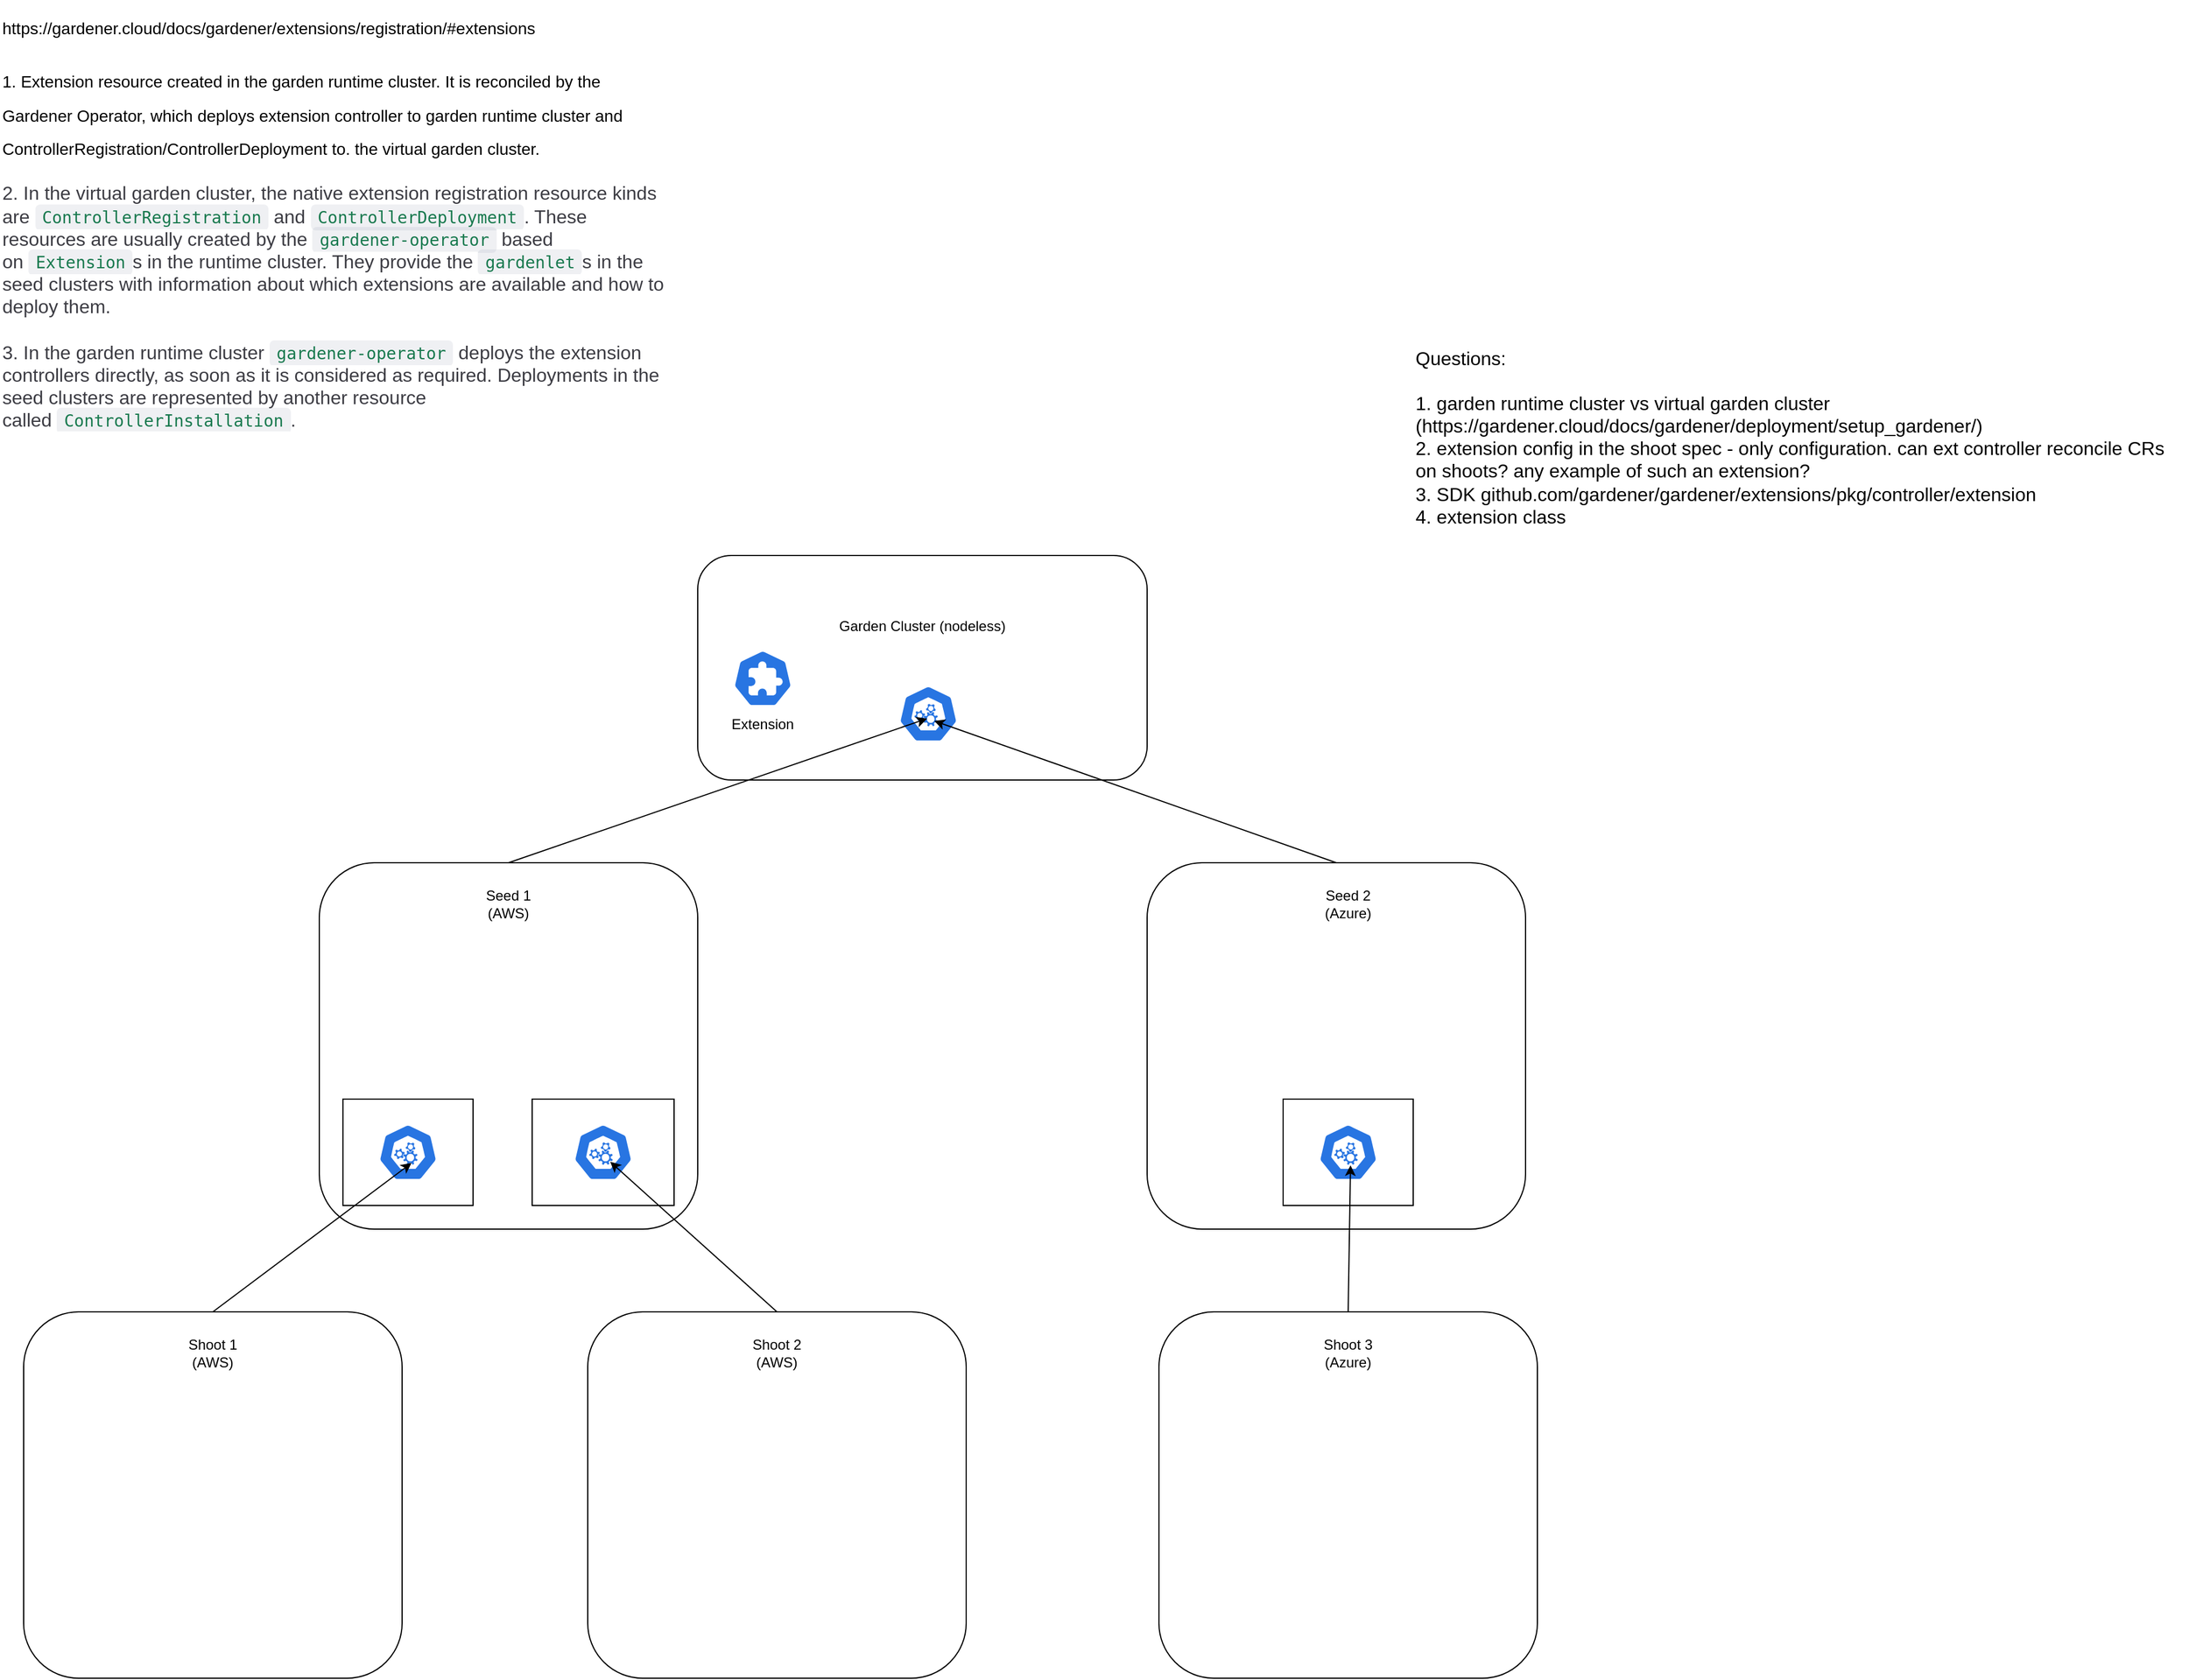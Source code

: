 <mxfile scale="1" border="0" version="28.2.8">
  <diagram name="Page-1" id="wQ5R4CvcMQufJW28zO5s">
    <mxGraphModel dx="1699" dy="2080" grid="1" gridSize="10" guides="1" tooltips="1" connect="1" arrows="1" fold="1" page="1" pageScale="1" pageWidth="827" pageHeight="1169" background="none" math="0" shadow="0">
      <root>
        <mxCell id="0" />
        <mxCell id="1" parent="0" />
        <mxCell id="31II1V7vki-kT47-xSfX-19" value="" style="rounded=1;whiteSpace=wrap;html=1;" parent="1" vertex="1">
          <mxGeometry x="600" y="170" width="380" height="190" as="geometry" />
        </mxCell>
        <mxCell id="31II1V7vki-kT47-xSfX-21" value="Garden Cluster (nodeless)" style="text;html=1;align=center;verticalAlign=middle;whiteSpace=wrap;rounded=0;movable=1;resizable=1;rotatable=1;deletable=1;editable=1;locked=0;connectable=1;" parent="1" vertex="1">
          <mxGeometry x="680" y="200" width="220" height="60" as="geometry" />
        </mxCell>
        <mxCell id="31II1V7vki-kT47-xSfX-25" value="" style="rounded=1;whiteSpace=wrap;html=1;" parent="1" vertex="1">
          <mxGeometry x="980" y="430" width="320" height="310" as="geometry" />
        </mxCell>
        <mxCell id="31II1V7vki-kT47-xSfX-27" value="" style="rounded=1;whiteSpace=wrap;html=1;" parent="1" vertex="1">
          <mxGeometry x="280" y="430" width="320" height="310" as="geometry" />
        </mxCell>
        <mxCell id="31II1V7vki-kT47-xSfX-28" value="" style="rounded=1;whiteSpace=wrap;html=1;" parent="1" vertex="1">
          <mxGeometry x="30" y="810" width="320" height="310" as="geometry" />
        </mxCell>
        <mxCell id="31II1V7vki-kT47-xSfX-29" value="" style="rounded=1;whiteSpace=wrap;html=1;" parent="1" vertex="1">
          <mxGeometry x="990" y="810" width="320" height="310" as="geometry" />
        </mxCell>
        <mxCell id="31II1V7vki-kT47-xSfX-30" value="Seed 1 (AWS)" style="text;html=1;align=center;verticalAlign=middle;whiteSpace=wrap;rounded=0;" parent="1" vertex="1">
          <mxGeometry x="410" y="450" width="60" height="30" as="geometry" />
        </mxCell>
        <mxCell id="31II1V7vki-kT47-xSfX-31" value="" style="rounded=1;whiteSpace=wrap;html=1;" parent="1" vertex="1">
          <mxGeometry x="507" y="810" width="320" height="310" as="geometry" />
        </mxCell>
        <mxCell id="31II1V7vki-kT47-xSfX-32" value="Seed 2 (Azure)" style="text;html=1;align=center;verticalAlign=middle;whiteSpace=wrap;rounded=0;" parent="1" vertex="1">
          <mxGeometry x="1120" y="450" width="60" height="30" as="geometry" />
        </mxCell>
        <mxCell id="31II1V7vki-kT47-xSfX-33" value="Shoot 1 (AWS)" style="text;html=1;align=center;verticalAlign=middle;whiteSpace=wrap;rounded=0;" parent="1" vertex="1">
          <mxGeometry x="160" y="830" width="60" height="30" as="geometry" />
        </mxCell>
        <mxCell id="31II1V7vki-kT47-xSfX-34" value="Shoot 2 (AWS)" style="text;html=1;align=center;verticalAlign=middle;whiteSpace=wrap;rounded=0;" parent="1" vertex="1">
          <mxGeometry x="637" y="830" width="60" height="30" as="geometry" />
        </mxCell>
        <mxCell id="31II1V7vki-kT47-xSfX-36" value="Shoot 3 (Azure)" style="text;html=1;align=center;verticalAlign=middle;whiteSpace=wrap;rounded=0;" parent="1" vertex="1">
          <mxGeometry x="1120" y="830" width="60" height="30" as="geometry" />
        </mxCell>
        <mxCell id="31II1V7vki-kT47-xSfX-37" value="" style="rounded=0;whiteSpace=wrap;html=1;" parent="1" vertex="1">
          <mxGeometry x="300" y="630" width="110" height="90" as="geometry" />
        </mxCell>
        <mxCell id="31II1V7vki-kT47-xSfX-38" value="" style="rounded=0;whiteSpace=wrap;html=1;" parent="1" vertex="1">
          <mxGeometry x="460" y="630" width="120" height="90" as="geometry" />
        </mxCell>
        <mxCell id="31II1V7vki-kT47-xSfX-39" value="" style="aspect=fixed;sketch=0;html=1;dashed=0;whitespace=wrap;verticalLabelPosition=bottom;verticalAlign=top;fillColor=#2875E2;strokeColor=#ffffff;points=[[0.005,0.63,0],[0.1,0.2,0],[0.9,0.2,0],[0.5,0,0],[0.995,0.63,0],[0.72,0.99,0],[0.5,1,0],[0.28,0.99,0]];shape=mxgraph.kubernetes.icon2;prIcon=api" parent="1" vertex="1">
          <mxGeometry x="330" y="651" width="50" height="48" as="geometry" />
        </mxCell>
        <mxCell id="31II1V7vki-kT47-xSfX-40" value="" style="aspect=fixed;sketch=0;html=1;dashed=0;whitespace=wrap;verticalLabelPosition=bottom;verticalAlign=top;fillColor=#2875E2;strokeColor=#ffffff;points=[[0.005,0.63,0],[0.1,0.2,0],[0.9,0.2,0],[0.5,0,0],[0.995,0.63,0],[0.72,0.99,0],[0.5,1,0],[0.28,0.99,0]];shape=mxgraph.kubernetes.icon2;prIcon=api" parent="1" vertex="1">
          <mxGeometry x="495" y="651" width="50" height="48" as="geometry" />
        </mxCell>
        <mxCell id="31II1V7vki-kT47-xSfX-41" value="" style="aspect=fixed;sketch=0;html=1;dashed=0;whitespace=wrap;verticalLabelPosition=bottom;verticalAlign=top;fillColor=#2875E2;strokeColor=#ffffff;points=[[0.005,0.63,0],[0.1,0.2,0],[0.9,0.2,0],[0.5,0,0],[0.995,0.63,0],[0.72,0.99,0],[0.5,1,0],[0.28,0.99,0]];shape=mxgraph.kubernetes.icon2;prIcon=api" parent="1" vertex="1">
          <mxGeometry x="770" y="280" width="50" height="48" as="geometry" />
        </mxCell>
        <mxCell id="31II1V7vki-kT47-xSfX-42" value="" style="rounded=0;whiteSpace=wrap;html=1;" parent="1" vertex="1">
          <mxGeometry x="1095" y="630" width="110" height="90" as="geometry" />
        </mxCell>
        <mxCell id="31II1V7vki-kT47-xSfX-44" value="" style="aspect=fixed;sketch=0;html=1;dashed=0;whitespace=wrap;verticalLabelPosition=bottom;verticalAlign=top;fillColor=#2875E2;strokeColor=#ffffff;points=[[0.005,0.63,0],[0.1,0.2,0],[0.9,0.2,0],[0.5,0,0],[0.995,0.63,0],[0.72,0.99,0],[0.5,1,0],[0.28,0.99,0]];shape=mxgraph.kubernetes.icon2;prIcon=api" parent="1" vertex="1">
          <mxGeometry x="1125" y="651" width="50" height="48" as="geometry" />
        </mxCell>
        <mxCell id="31II1V7vki-kT47-xSfX-46" value="" style="endArrow=classic;html=1;rounded=0;exitX=0.5;exitY=0;exitDx=0;exitDy=0;entryX=0.56;entryY=0.688;entryDx=0;entryDy=0;entryPerimeter=0;" parent="1" source="31II1V7vki-kT47-xSfX-28" target="31II1V7vki-kT47-xSfX-39" edge="1">
          <mxGeometry width="50" height="50" relative="1" as="geometry">
            <mxPoint x="800" y="720" as="sourcePoint" />
            <mxPoint x="850" y="670" as="targetPoint" />
          </mxGeometry>
        </mxCell>
        <mxCell id="31II1V7vki-kT47-xSfX-47" value="" style="endArrow=classic;html=1;rounded=0;exitX=0.5;exitY=0;exitDx=0;exitDy=0;entryX=0.62;entryY=0.667;entryDx=0;entryDy=0;entryPerimeter=0;" parent="1" source="31II1V7vki-kT47-xSfX-31" target="31II1V7vki-kT47-xSfX-40" edge="1">
          <mxGeometry width="50" height="50" relative="1" as="geometry">
            <mxPoint x="460" y="906" as="sourcePoint" />
            <mxPoint x="628" y="780" as="targetPoint" />
          </mxGeometry>
        </mxCell>
        <mxCell id="31II1V7vki-kT47-xSfX-48" value="" style="endArrow=classic;html=1;rounded=0;exitX=0.5;exitY=0;exitDx=0;exitDy=0;entryX=0.54;entryY=0.729;entryDx=0;entryDy=0;entryPerimeter=0;" parent="1" source="31II1V7vki-kT47-xSfX-29" target="31II1V7vki-kT47-xSfX-44" edge="1">
          <mxGeometry width="50" height="50" relative="1" as="geometry">
            <mxPoint x="800" y="720" as="sourcePoint" />
            <mxPoint x="850" y="670" as="targetPoint" />
          </mxGeometry>
        </mxCell>
        <mxCell id="_4MbLpZKBlH7HcVGg_NC-1" value="" style="endArrow=classic;html=1;rounded=0;exitX=0.5;exitY=0;exitDx=0;exitDy=0;entryX=0.48;entryY=0.583;entryDx=0;entryDy=0;entryPerimeter=0;" parent="1" source="31II1V7vki-kT47-xSfX-27" target="31II1V7vki-kT47-xSfX-41" edge="1">
          <mxGeometry width="50" height="50" relative="1" as="geometry">
            <mxPoint x="800" y="720" as="sourcePoint" />
            <mxPoint x="850" y="670" as="targetPoint" />
          </mxGeometry>
        </mxCell>
        <mxCell id="_4MbLpZKBlH7HcVGg_NC-2" value="" style="endArrow=classic;html=1;rounded=0;exitX=0.5;exitY=0;exitDx=0;exitDy=0;entryX=0.6;entryY=0.625;entryDx=0;entryDy=0;entryPerimeter=0;" parent="1" source="31II1V7vki-kT47-xSfX-25" target="31II1V7vki-kT47-xSfX-41" edge="1">
          <mxGeometry width="50" height="50" relative="1" as="geometry">
            <mxPoint x="900" y="572" as="sourcePoint" />
            <mxPoint x="1254" y="450" as="targetPoint" />
          </mxGeometry>
        </mxCell>
        <mxCell id="eesP04h23-4kj15RQOQp-1" value="" style="aspect=fixed;sketch=0;html=1;dashed=0;whitespace=wrap;verticalLabelPosition=bottom;verticalAlign=top;fillColor=#2875E2;strokeColor=#ffffff;points=[[0.005,0.63,0],[0.1,0.2,0],[0.9,0.2,0],[0.5,0,0],[0.995,0.63,0],[0.72,0.99,0],[0.5,1,0],[0.28,0.99,0]];shape=mxgraph.kubernetes.icon2;prIcon=crd" parent="1" vertex="1">
          <mxGeometry x="630" y="250" width="50" height="48" as="geometry" />
        </mxCell>
        <mxCell id="eesP04h23-4kj15RQOQp-2" value="Extension" style="text;html=1;whiteSpace=wrap;strokeColor=none;fillColor=none;align=center;verticalAlign=middle;rounded=0;" parent="1" vertex="1">
          <mxGeometry x="625" y="298" width="60" height="30" as="geometry" />
        </mxCell>
        <mxCell id="eesP04h23-4kj15RQOQp-3" value="&lt;h1 style=&quot;margin-top: 0px;&quot;&gt;&lt;font face=&quot;Helvetica&quot; style=&quot;&quot;&gt;&lt;span style=&quot;font-size: 14px; font-weight: 400;&quot;&gt;https://gardener.cloud/docs/gardener/extensions/registration/#extensions&lt;/span&gt;&lt;/font&gt;&lt;/h1&gt;&lt;h1 style=&quot;margin-top: 0px;&quot;&gt;&lt;span style=&quot;font-weight: normal;&quot;&gt;&lt;font face=&quot;Helvetica&quot; style=&quot;font-size: 14px;&quot;&gt;1. Extension resource created in the garden runtime cluster. It is reconciled by the Gardener Operator, which deploys extension controller to garden runtime cluster and ControllerRegistration/ControllerDeployment to. the virtual garden cluster.&lt;/font&gt;&lt;/span&gt;&lt;/h1&gt;&lt;div&gt;&lt;font face=&quot;Helvetica&quot;&gt;&lt;span style=&quot;color: rgb(60, 60, 67); font-size: 16px; background-color: rgb(255, 255, 255);&quot;&gt;2. In the virtual garden cluster, the native extension registration resource kinds are&amp;nbsp;&lt;/span&gt;&lt;code style=&quot;box-sizing: border-box; font-size: 14px; color: rgb(24, 121, 78); border-radius: 4px; padding: 3px 6px; background-color: rgba(142, 150, 170, 0.14); transition: color 0.25s, background-color 0.5s;&quot;&gt;ControllerRegistration&lt;/code&gt;&lt;span style=&quot;color: rgb(60, 60, 67); font-size: 16px; background-color: rgb(255, 255, 255);&quot;&gt;&amp;nbsp;and&amp;nbsp;&lt;/span&gt;&lt;code style=&quot;box-sizing: border-box; font-size: 14px; color: rgb(24, 121, 78); border-radius: 4px; padding: 3px 6px; background-color: rgba(142, 150, 170, 0.14); transition: color 0.25s, background-color 0.5s;&quot;&gt;ControllerDeployment&lt;/code&gt;&lt;span style=&quot;color: rgb(60, 60, 67); font-size: 16px; background-color: rgb(255, 255, 255);&quot;&gt;. These resources are usually created by the&amp;nbsp;&lt;/span&gt;&lt;code style=&quot;box-sizing: border-box; font-size: 14px; color: rgb(24, 121, 78); border-radius: 4px; padding: 3px 6px; background-color: rgba(142, 150, 170, 0.14); transition: color 0.25s, background-color 0.5s;&quot;&gt;gardener-operator&lt;/code&gt;&lt;span style=&quot;color: rgb(60, 60, 67); font-size: 16px; background-color: rgb(255, 255, 255);&quot;&gt;&amp;nbsp;based on&amp;nbsp;&lt;/span&gt;&lt;code style=&quot;box-sizing: border-box; font-size: 14px; color: rgb(24, 121, 78); border-radius: 4px; padding: 3px 6px; background-color: rgba(142, 150, 170, 0.14); transition: color 0.25s, background-color 0.5s;&quot;&gt;Extension&lt;/code&gt;&lt;span style=&quot;color: rgb(60, 60, 67); font-size: 16px; background-color: rgb(255, 255, 255);&quot;&gt;s in the runtime cluster. They provide the&amp;nbsp;&lt;/span&gt;&lt;code style=&quot;box-sizing: border-box; font-size: 14px; color: rgb(24, 121, 78); border-radius: 4px; padding: 3px 6px; background-color: rgba(142, 150, 170, 0.14); transition: color 0.25s, background-color 0.5s;&quot;&gt;gardenlet&lt;/code&gt;&lt;span style=&quot;color: rgb(60, 60, 67); font-size: 16px; background-color: rgb(255, 255, 255);&quot;&gt;s in the seed clusters with information about which extensions are available and how to deploy them.&lt;/span&gt;&lt;span style=&quot;font-weight: normal;&quot;&gt;&lt;font style=&quot;font-size: 14px;&quot;&gt;&lt;/font&gt;&lt;/span&gt;&lt;/font&gt;&lt;/div&gt;&lt;div&gt;&lt;font face=&quot;Helvetica&quot;&gt;&lt;span style=&quot;color: rgb(60, 60, 67); font-size: 16px; background-color: rgb(255, 255, 255);&quot;&gt;&lt;br&gt;&lt;/span&gt;&lt;/font&gt;&lt;/div&gt;&lt;div&gt;&lt;font face=&quot;Helvetica&quot;&gt;&lt;span style=&quot;color: rgb(60, 60, 67); font-size: 16px; background-color: rgb(255, 255, 255);&quot;&gt;3.&amp;nbsp;&lt;/span&gt;&lt;span style=&quot;color: rgb(60, 60, 67); font-size: 16px; background-color: rgb(255, 255, 255);&quot;&gt;In the garden runtime cluster&amp;nbsp;&lt;/span&gt;&lt;code style=&quot;box-sizing: border-box; font-size: 14px; color: rgb(24, 121, 78); border-radius: 4px; padding: 3px 6px; background-color: rgba(142, 150, 170, 0.14); transition: color 0.25s, background-color 0.5s;&quot;&gt;gardener-operator&lt;/code&gt;&lt;span style=&quot;color: rgb(60, 60, 67); font-size: 16px; background-color: rgb(255, 255, 255);&quot;&gt;&amp;nbsp;deploys the extension controllers directly, as soon as it is considered as required. Deployments in the seed clusters are represented by another resource called&amp;nbsp;&lt;/span&gt;&lt;code style=&quot;box-sizing: border-box; font-size: 14px; color: rgb(24, 121, 78); border-radius: 4px; padding: 3px 6px; background-color: rgba(142, 150, 170, 0.14); transition: color 0.25s, background-color 0.5s;&quot;&gt;ControllerInstallation&lt;/code&gt;&lt;span style=&quot;color: rgb(60, 60, 67); font-size: 16px; background-color: rgb(255, 255, 255);&quot;&gt;.&lt;/span&gt;&lt;/font&gt;&lt;/div&gt;" style="text;html=1;whiteSpace=wrap;overflow=hidden;rounded=0;" parent="1" vertex="1">
          <mxGeometry x="10" y="-300" width="570" height="590" as="geometry" />
        </mxCell>
        <mxCell id="eesP04h23-4kj15RQOQp-4" value="&lt;h1 style=&quot;margin-top: 0px;&quot;&gt;&lt;font size=&quot;3&quot;&gt;&lt;span style=&quot;font-weight: 400;&quot;&gt;Questions:&lt;/span&gt;&lt;/font&gt;&lt;/h1&gt;&lt;div&gt;&lt;font size=&quot;3&quot;&gt;&lt;span style=&quot;font-weight: 400;&quot;&gt;1. garden runtime cluster vs virtual garden cluster (&lt;/span&gt;&lt;/font&gt;&lt;span style=&quot;background-color: transparent;&quot;&gt;&lt;font size=&quot;3&quot;&gt;https://gardener.cloud/docs/gardener/deployment/setup_gardener/&lt;/font&gt;&lt;/span&gt;&lt;span style=&quot;font-size: medium; background-color: transparent; color: light-dark(rgb(0, 0, 0), rgb(255, 255, 255));&quot;&gt;)&lt;/span&gt;&lt;/div&gt;&lt;div&gt;&lt;font size=&quot;3&quot;&gt;2. extension config in the shoot spec - only configuration. can ext controller reconcile CRs on shoots? any example of such an extension?&lt;/font&gt;&lt;/div&gt;&lt;div&gt;&lt;font size=&quot;3&quot;&gt;3. SDK&amp;nbsp;&lt;/font&gt;&lt;span style=&quot;background-color: transparent;&quot;&gt;&lt;font size=&quot;3&quot;&gt;github.com/gardener/gardener/extensions/pkg/controller/extension&lt;/font&gt;&lt;/span&gt;&lt;/div&gt;&lt;div&gt;&lt;span style=&quot;background-color: transparent;&quot;&gt;&lt;font size=&quot;3&quot;&gt;4. extension class&lt;/font&gt;&lt;/span&gt;&lt;/div&gt;" style="text;html=1;whiteSpace=wrap;overflow=hidden;rounded=0;" parent="1" vertex="1">
          <mxGeometry x="1205" y="-20" width="655" height="450" as="geometry" />
        </mxCell>
      </root>
    </mxGraphModel>
  </diagram>
</mxfile>
